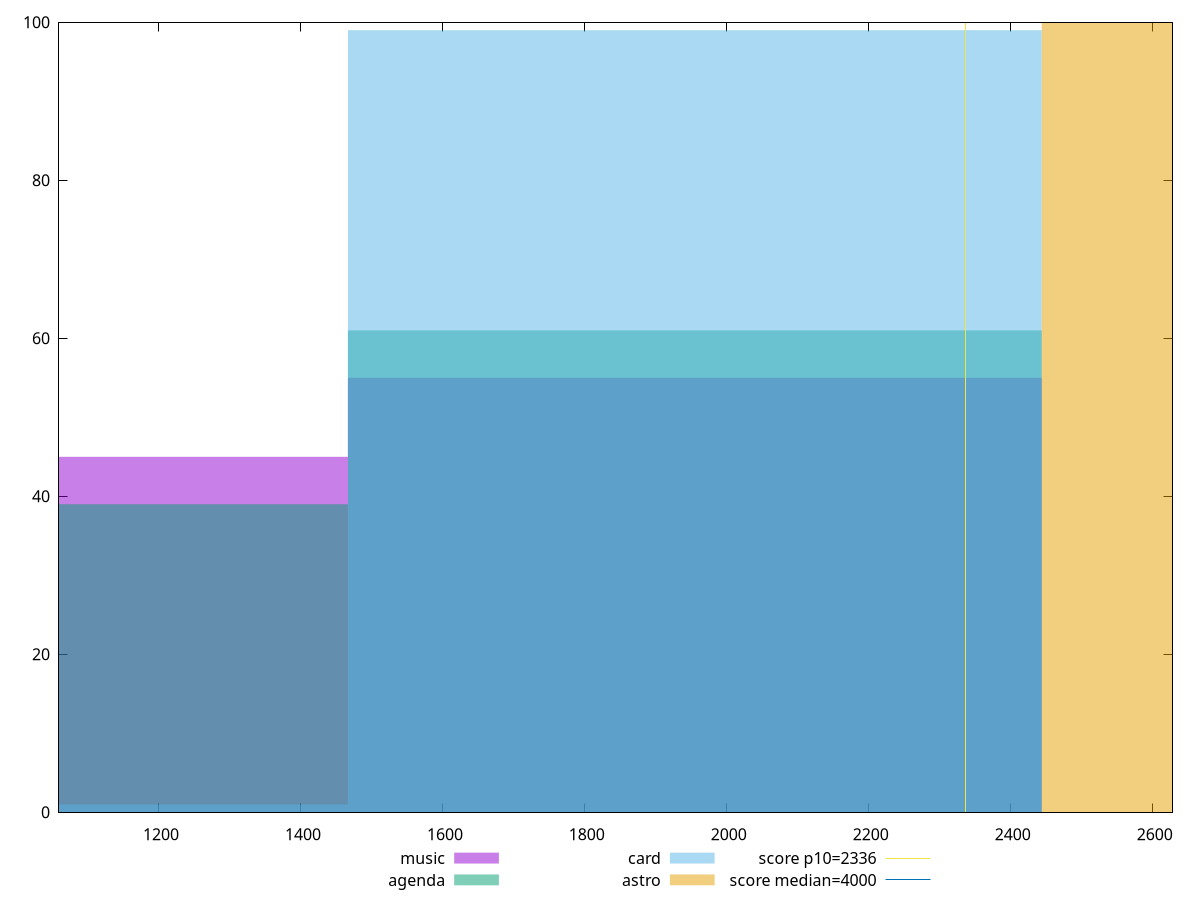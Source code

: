 reset

$music <<EOF
1954.957994362664 55
977.478997181332 45
EOF

$agenda <<EOF
1954.957994362664 61
977.478997181332 39
EOF

$card <<EOF
1954.957994362664 99
977.478997181332 1
EOF

$astro <<EOF
2932.436991543996 100
EOF

set key outside below
set boxwidth 977.478997181332
set xrange [1059.1248:2627.94]
set yrange [0:100]
set trange [0:100]
set style fill transparent solid 0.5 noborder

set parametric
set terminal svg size 640, 520 enhanced background rgb 'white'
set output "reports/report_00031_2021-02-24T23-18-18.084Z/first-contentful-paint/comparison/histogram/all_raw.svg"

plot $music title "music" with boxes, \
     $agenda title "agenda" with boxes, \
     $card title "card" with boxes, \
     $astro title "astro" with boxes, \
     2336,t title "score p10=2336", \
     4000,t title "score median=4000"

reset
